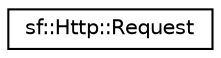 digraph "Graphical Class Hierarchy"
{
  edge [fontname="Helvetica",fontsize="10",labelfontname="Helvetica",labelfontsize="10"];
  node [fontname="Helvetica",fontsize="10",shape=record];
  rankdir="LR";
  Node0 [label="sf::Http::Request",height=0.2,width=0.4,color="black", fillcolor="white", style="filled",URL="$classsf_1_1_http_1_1_request.html",tooltip="Define a HTTP request. "];
}
